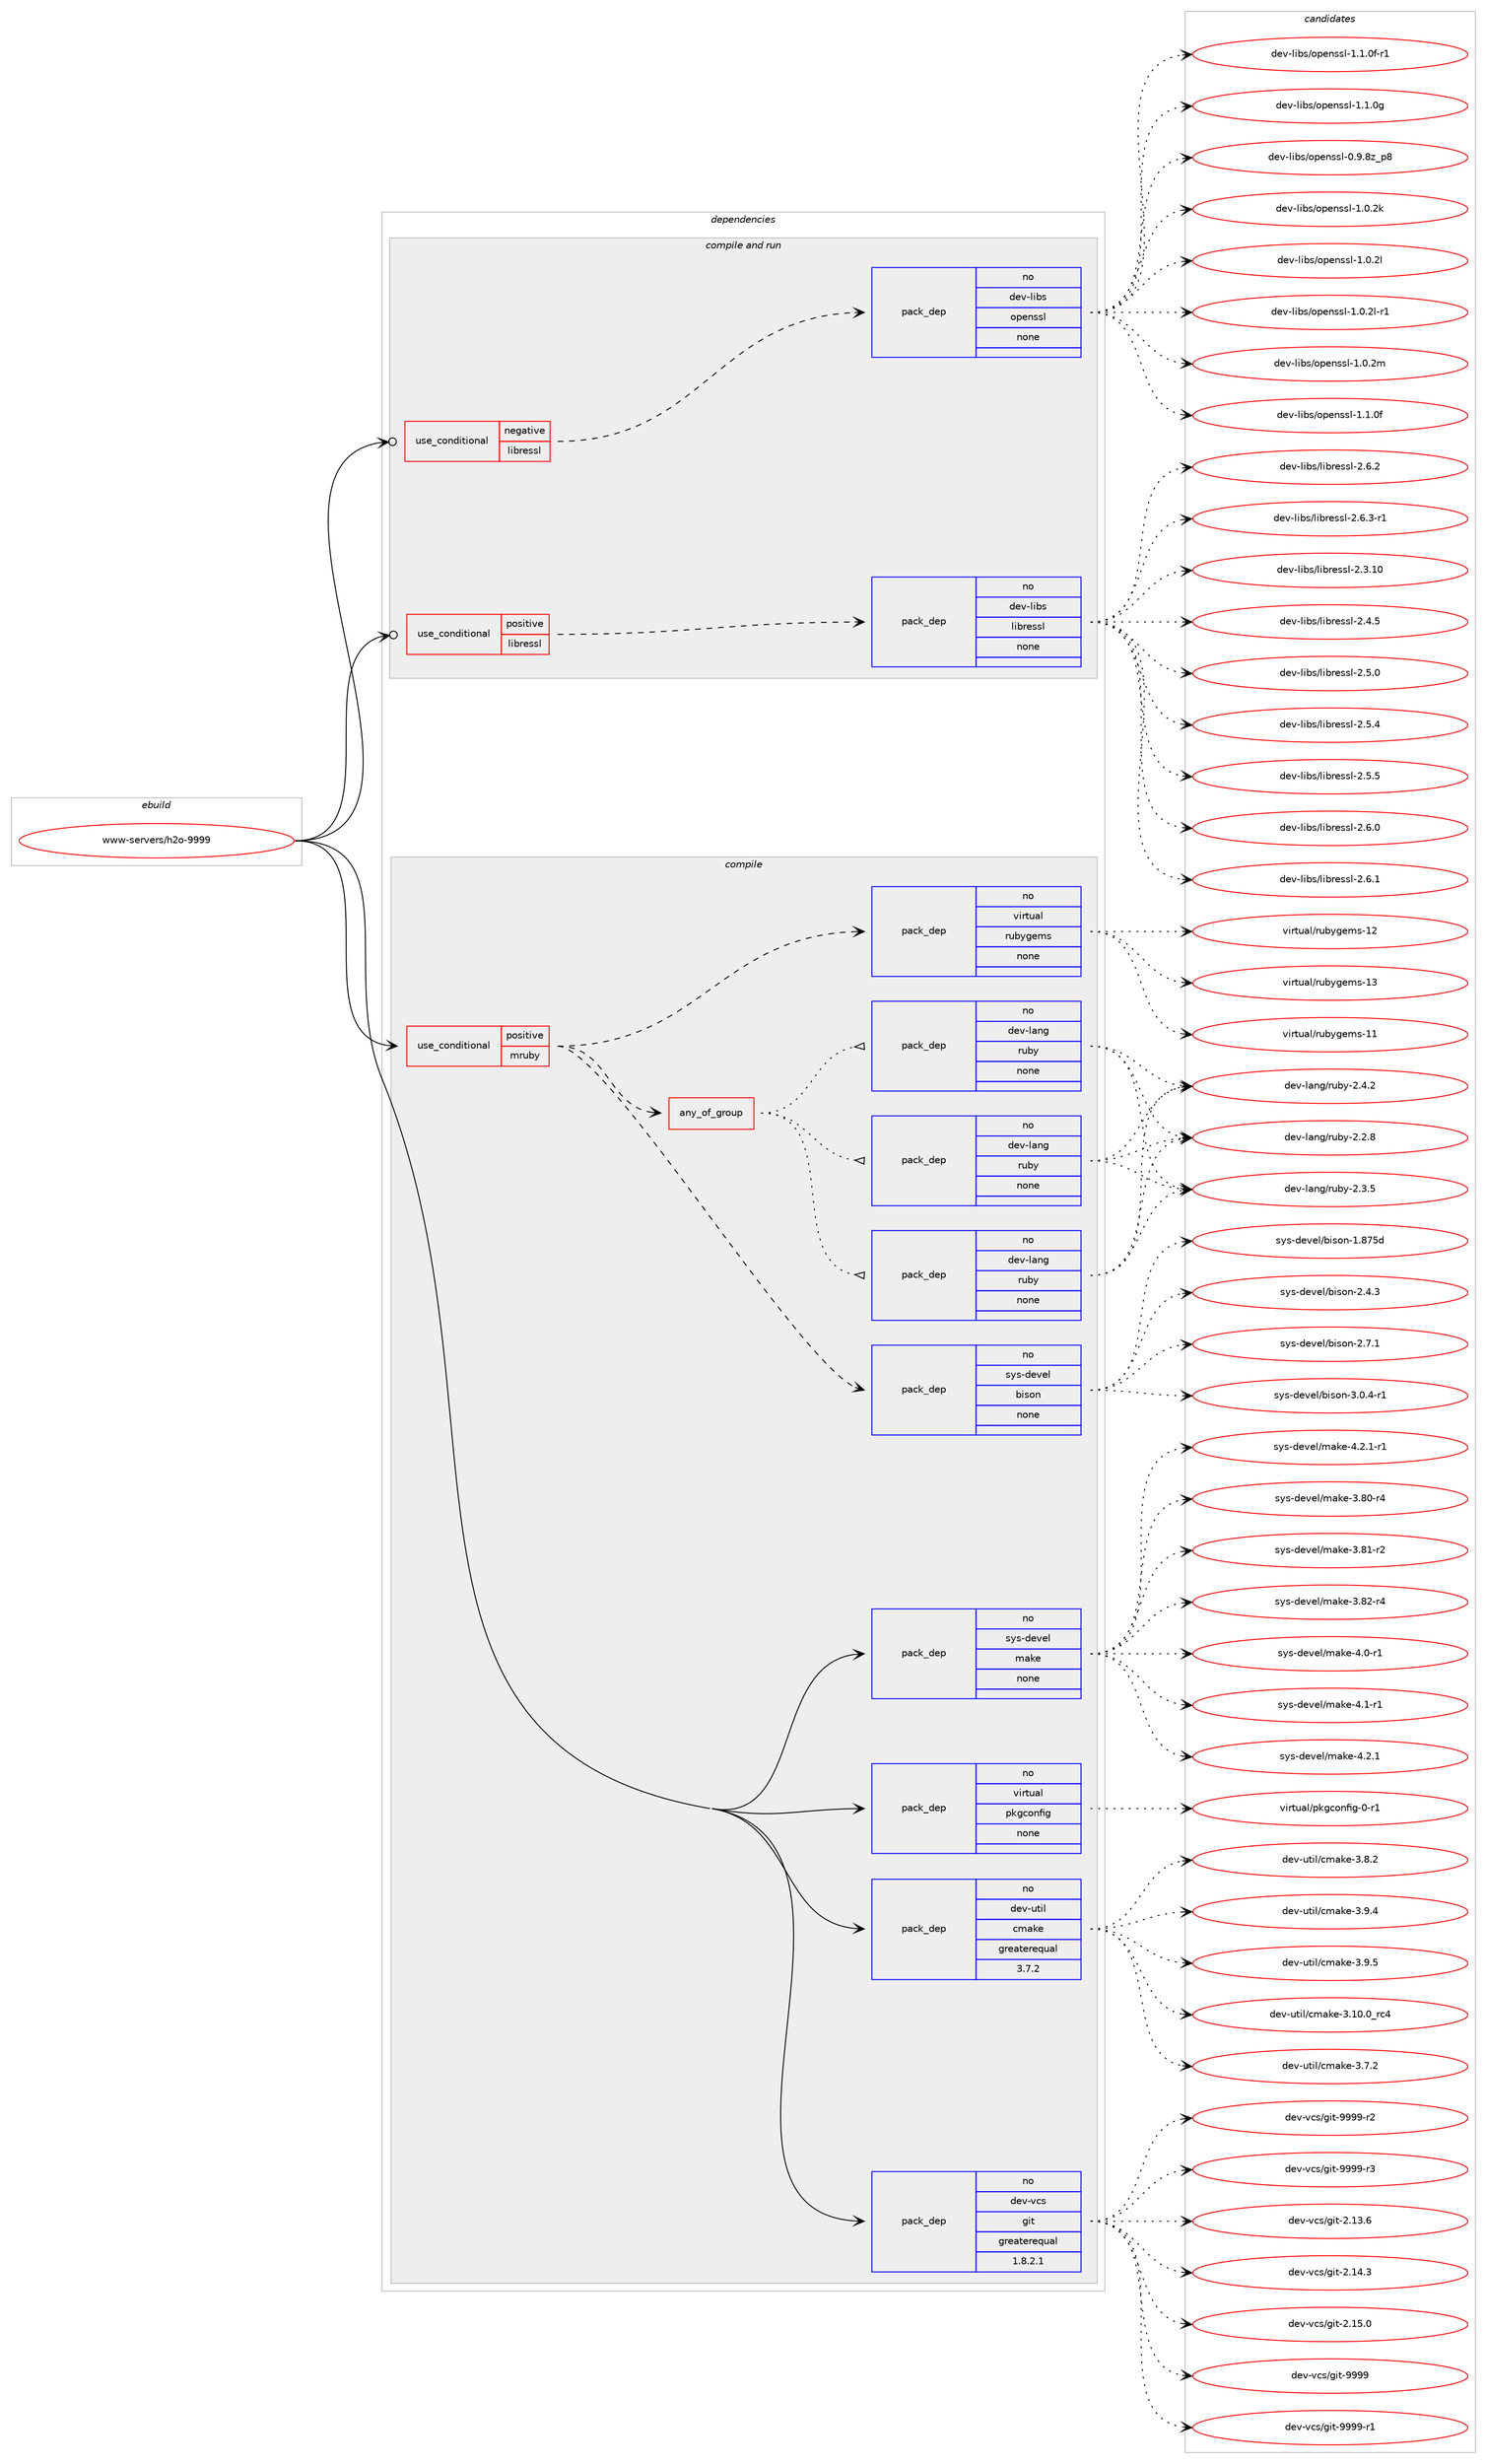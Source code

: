 digraph prolog {

# *************
# Graph options
# *************

newrank=true;
concentrate=true;
compound=true;
graph [rankdir=LR,fontname=Helvetica,fontsize=10,ranksep=1.5];#, ranksep=2.5, nodesep=0.2];
edge  [arrowhead=vee];
node  [fontname=Helvetica,fontsize=10];

# **********
# The ebuild
# **********

subgraph cluster_leftcol {
color=gray;
rank=same;
label=<<i>ebuild</i>>;
id [label="www-servers/h2o-9999", color=red, width=4, href="../www-servers/h2o-9999.svg"];
}

# ****************
# The dependencies
# ****************

subgraph cluster_midcol {
color=gray;
label=<<i>dependencies</i>>;
subgraph cluster_compile {
fillcolor="#eeeeee";
style=filled;
label=<<i>compile</i>>;
subgraph cond120599 {
dependency506787 [label=<<TABLE BORDER="0" CELLBORDER="1" CELLSPACING="0" CELLPADDING="4"><TR><TD ROWSPAN="3" CELLPADDING="10">use_conditional</TD></TR><TR><TD>positive</TD></TR><TR><TD>mruby</TD></TR></TABLE>>, shape=none, color=red];
subgraph pack376888 {
dependency506788 [label=<<TABLE BORDER="0" CELLBORDER="1" CELLSPACING="0" CELLPADDING="4" WIDTH="220"><TR><TD ROWSPAN="6" CELLPADDING="30">pack_dep</TD></TR><TR><TD WIDTH="110">no</TD></TR><TR><TD>sys-devel</TD></TR><TR><TD>bison</TD></TR><TR><TD>none</TD></TR><TR><TD></TD></TR></TABLE>>, shape=none, color=blue];
}
dependency506787:e -> dependency506788:w [weight=20,style="dashed",arrowhead="vee"];
subgraph any8965 {
dependency506789 [label=<<TABLE BORDER="0" CELLBORDER="1" CELLSPACING="0" CELLPADDING="4"><TR><TD CELLPADDING="10">any_of_group</TD></TR></TABLE>>, shape=none, color=red];subgraph pack376889 {
dependency506790 [label=<<TABLE BORDER="0" CELLBORDER="1" CELLSPACING="0" CELLPADDING="4" WIDTH="220"><TR><TD ROWSPAN="6" CELLPADDING="30">pack_dep</TD></TR><TR><TD WIDTH="110">no</TD></TR><TR><TD>dev-lang</TD></TR><TR><TD>ruby</TD></TR><TR><TD>none</TD></TR><TR><TD></TD></TR></TABLE>>, shape=none, color=blue];
}
dependency506789:e -> dependency506790:w [weight=20,style="dotted",arrowhead="oinv"];
subgraph pack376890 {
dependency506791 [label=<<TABLE BORDER="0" CELLBORDER="1" CELLSPACING="0" CELLPADDING="4" WIDTH="220"><TR><TD ROWSPAN="6" CELLPADDING="30">pack_dep</TD></TR><TR><TD WIDTH="110">no</TD></TR><TR><TD>dev-lang</TD></TR><TR><TD>ruby</TD></TR><TR><TD>none</TD></TR><TR><TD></TD></TR></TABLE>>, shape=none, color=blue];
}
dependency506789:e -> dependency506791:w [weight=20,style="dotted",arrowhead="oinv"];
subgraph pack376891 {
dependency506792 [label=<<TABLE BORDER="0" CELLBORDER="1" CELLSPACING="0" CELLPADDING="4" WIDTH="220"><TR><TD ROWSPAN="6" CELLPADDING="30">pack_dep</TD></TR><TR><TD WIDTH="110">no</TD></TR><TR><TD>dev-lang</TD></TR><TR><TD>ruby</TD></TR><TR><TD>none</TD></TR><TR><TD></TD></TR></TABLE>>, shape=none, color=blue];
}
dependency506789:e -> dependency506792:w [weight=20,style="dotted",arrowhead="oinv"];
}
dependency506787:e -> dependency506789:w [weight=20,style="dashed",arrowhead="vee"];
subgraph pack376892 {
dependency506793 [label=<<TABLE BORDER="0" CELLBORDER="1" CELLSPACING="0" CELLPADDING="4" WIDTH="220"><TR><TD ROWSPAN="6" CELLPADDING="30">pack_dep</TD></TR><TR><TD WIDTH="110">no</TD></TR><TR><TD>virtual</TD></TR><TR><TD>rubygems</TD></TR><TR><TD>none</TD></TR><TR><TD></TD></TR></TABLE>>, shape=none, color=blue];
}
dependency506787:e -> dependency506793:w [weight=20,style="dashed",arrowhead="vee"];
}
id:e -> dependency506787:w [weight=20,style="solid",arrowhead="vee"];
subgraph pack376893 {
dependency506794 [label=<<TABLE BORDER="0" CELLBORDER="1" CELLSPACING="0" CELLPADDING="4" WIDTH="220"><TR><TD ROWSPAN="6" CELLPADDING="30">pack_dep</TD></TR><TR><TD WIDTH="110">no</TD></TR><TR><TD>dev-util</TD></TR><TR><TD>cmake</TD></TR><TR><TD>greaterequal</TD></TR><TR><TD>3.7.2</TD></TR></TABLE>>, shape=none, color=blue];
}
id:e -> dependency506794:w [weight=20,style="solid",arrowhead="vee"];
subgraph pack376894 {
dependency506795 [label=<<TABLE BORDER="0" CELLBORDER="1" CELLSPACING="0" CELLPADDING="4" WIDTH="220"><TR><TD ROWSPAN="6" CELLPADDING="30">pack_dep</TD></TR><TR><TD WIDTH="110">no</TD></TR><TR><TD>dev-vcs</TD></TR><TR><TD>git</TD></TR><TR><TD>greaterequal</TD></TR><TR><TD>1.8.2.1</TD></TR></TABLE>>, shape=none, color=blue];
}
id:e -> dependency506795:w [weight=20,style="solid",arrowhead="vee"];
subgraph pack376895 {
dependency506796 [label=<<TABLE BORDER="0" CELLBORDER="1" CELLSPACING="0" CELLPADDING="4" WIDTH="220"><TR><TD ROWSPAN="6" CELLPADDING="30">pack_dep</TD></TR><TR><TD WIDTH="110">no</TD></TR><TR><TD>sys-devel</TD></TR><TR><TD>make</TD></TR><TR><TD>none</TD></TR><TR><TD></TD></TR></TABLE>>, shape=none, color=blue];
}
id:e -> dependency506796:w [weight=20,style="solid",arrowhead="vee"];
subgraph pack376896 {
dependency506797 [label=<<TABLE BORDER="0" CELLBORDER="1" CELLSPACING="0" CELLPADDING="4" WIDTH="220"><TR><TD ROWSPAN="6" CELLPADDING="30">pack_dep</TD></TR><TR><TD WIDTH="110">no</TD></TR><TR><TD>virtual</TD></TR><TR><TD>pkgconfig</TD></TR><TR><TD>none</TD></TR><TR><TD></TD></TR></TABLE>>, shape=none, color=blue];
}
id:e -> dependency506797:w [weight=20,style="solid",arrowhead="vee"];
}
subgraph cluster_compileandrun {
fillcolor="#eeeeee";
style=filled;
label=<<i>compile and run</i>>;
subgraph cond120600 {
dependency506798 [label=<<TABLE BORDER="0" CELLBORDER="1" CELLSPACING="0" CELLPADDING="4"><TR><TD ROWSPAN="3" CELLPADDING="10">use_conditional</TD></TR><TR><TD>negative</TD></TR><TR><TD>libressl</TD></TR></TABLE>>, shape=none, color=red];
subgraph pack376897 {
dependency506799 [label=<<TABLE BORDER="0" CELLBORDER="1" CELLSPACING="0" CELLPADDING="4" WIDTH="220"><TR><TD ROWSPAN="6" CELLPADDING="30">pack_dep</TD></TR><TR><TD WIDTH="110">no</TD></TR><TR><TD>dev-libs</TD></TR><TR><TD>openssl</TD></TR><TR><TD>none</TD></TR><TR><TD></TD></TR></TABLE>>, shape=none, color=blue];
}
dependency506798:e -> dependency506799:w [weight=20,style="dashed",arrowhead="vee"];
}
id:e -> dependency506798:w [weight=20,style="solid",arrowhead="odotvee"];
subgraph cond120601 {
dependency506800 [label=<<TABLE BORDER="0" CELLBORDER="1" CELLSPACING="0" CELLPADDING="4"><TR><TD ROWSPAN="3" CELLPADDING="10">use_conditional</TD></TR><TR><TD>positive</TD></TR><TR><TD>libressl</TD></TR></TABLE>>, shape=none, color=red];
subgraph pack376898 {
dependency506801 [label=<<TABLE BORDER="0" CELLBORDER="1" CELLSPACING="0" CELLPADDING="4" WIDTH="220"><TR><TD ROWSPAN="6" CELLPADDING="30">pack_dep</TD></TR><TR><TD WIDTH="110">no</TD></TR><TR><TD>dev-libs</TD></TR><TR><TD>libressl</TD></TR><TR><TD>none</TD></TR><TR><TD></TD></TR></TABLE>>, shape=none, color=blue];
}
dependency506800:e -> dependency506801:w [weight=20,style="dashed",arrowhead="vee"];
}
id:e -> dependency506800:w [weight=20,style="solid",arrowhead="odotvee"];
}
subgraph cluster_run {
fillcolor="#eeeeee";
style=filled;
label=<<i>run</i>>;
}
}

# **************
# The candidates
# **************

subgraph cluster_choices {
rank=same;
color=gray;
label=<<i>candidates</i>>;

subgraph choice376888 {
color=black;
nodesep=1;
choice115121115451001011181011084798105115111110454946565553100 [label="sys-devel/bison-1.875d", color=red, width=4,href="../sys-devel/bison-1.875d.svg"];
choice115121115451001011181011084798105115111110455046524651 [label="sys-devel/bison-2.4.3", color=red, width=4,href="../sys-devel/bison-2.4.3.svg"];
choice115121115451001011181011084798105115111110455046554649 [label="sys-devel/bison-2.7.1", color=red, width=4,href="../sys-devel/bison-2.7.1.svg"];
choice1151211154510010111810110847981051151111104551464846524511449 [label="sys-devel/bison-3.0.4-r1", color=red, width=4,href="../sys-devel/bison-3.0.4-r1.svg"];
dependency506788:e -> choice115121115451001011181011084798105115111110454946565553100:w [style=dotted,weight="100"];
dependency506788:e -> choice115121115451001011181011084798105115111110455046524651:w [style=dotted,weight="100"];
dependency506788:e -> choice115121115451001011181011084798105115111110455046554649:w [style=dotted,weight="100"];
dependency506788:e -> choice1151211154510010111810110847981051151111104551464846524511449:w [style=dotted,weight="100"];
}
subgraph choice376889 {
color=black;
nodesep=1;
choice10010111845108971101034711411798121455046504656 [label="dev-lang/ruby-2.2.8", color=red, width=4,href="../dev-lang/ruby-2.2.8.svg"];
choice10010111845108971101034711411798121455046514653 [label="dev-lang/ruby-2.3.5", color=red, width=4,href="../dev-lang/ruby-2.3.5.svg"];
choice10010111845108971101034711411798121455046524650 [label="dev-lang/ruby-2.4.2", color=red, width=4,href="../dev-lang/ruby-2.4.2.svg"];
dependency506790:e -> choice10010111845108971101034711411798121455046504656:w [style=dotted,weight="100"];
dependency506790:e -> choice10010111845108971101034711411798121455046514653:w [style=dotted,weight="100"];
dependency506790:e -> choice10010111845108971101034711411798121455046524650:w [style=dotted,weight="100"];
}
subgraph choice376890 {
color=black;
nodesep=1;
choice10010111845108971101034711411798121455046504656 [label="dev-lang/ruby-2.2.8", color=red, width=4,href="../dev-lang/ruby-2.2.8.svg"];
choice10010111845108971101034711411798121455046514653 [label="dev-lang/ruby-2.3.5", color=red, width=4,href="../dev-lang/ruby-2.3.5.svg"];
choice10010111845108971101034711411798121455046524650 [label="dev-lang/ruby-2.4.2", color=red, width=4,href="../dev-lang/ruby-2.4.2.svg"];
dependency506791:e -> choice10010111845108971101034711411798121455046504656:w [style=dotted,weight="100"];
dependency506791:e -> choice10010111845108971101034711411798121455046514653:w [style=dotted,weight="100"];
dependency506791:e -> choice10010111845108971101034711411798121455046524650:w [style=dotted,weight="100"];
}
subgraph choice376891 {
color=black;
nodesep=1;
choice10010111845108971101034711411798121455046504656 [label="dev-lang/ruby-2.2.8", color=red, width=4,href="../dev-lang/ruby-2.2.8.svg"];
choice10010111845108971101034711411798121455046514653 [label="dev-lang/ruby-2.3.5", color=red, width=4,href="../dev-lang/ruby-2.3.5.svg"];
choice10010111845108971101034711411798121455046524650 [label="dev-lang/ruby-2.4.2", color=red, width=4,href="../dev-lang/ruby-2.4.2.svg"];
dependency506792:e -> choice10010111845108971101034711411798121455046504656:w [style=dotted,weight="100"];
dependency506792:e -> choice10010111845108971101034711411798121455046514653:w [style=dotted,weight="100"];
dependency506792:e -> choice10010111845108971101034711411798121455046524650:w [style=dotted,weight="100"];
}
subgraph choice376892 {
color=black;
nodesep=1;
choice118105114116117971084711411798121103101109115454949 [label="virtual/rubygems-11", color=red, width=4,href="../virtual/rubygems-11.svg"];
choice118105114116117971084711411798121103101109115454950 [label="virtual/rubygems-12", color=red, width=4,href="../virtual/rubygems-12.svg"];
choice118105114116117971084711411798121103101109115454951 [label="virtual/rubygems-13", color=red, width=4,href="../virtual/rubygems-13.svg"];
dependency506793:e -> choice118105114116117971084711411798121103101109115454949:w [style=dotted,weight="100"];
dependency506793:e -> choice118105114116117971084711411798121103101109115454950:w [style=dotted,weight="100"];
dependency506793:e -> choice118105114116117971084711411798121103101109115454951:w [style=dotted,weight="100"];
}
subgraph choice376893 {
color=black;
nodesep=1;
choice1001011184511711610510847991099710710145514649484648951149952 [label="dev-util/cmake-3.10.0_rc4", color=red, width=4,href="../dev-util/cmake-3.10.0_rc4.svg"];
choice10010111845117116105108479910997107101455146554650 [label="dev-util/cmake-3.7.2", color=red, width=4,href="../dev-util/cmake-3.7.2.svg"];
choice10010111845117116105108479910997107101455146564650 [label="dev-util/cmake-3.8.2", color=red, width=4,href="../dev-util/cmake-3.8.2.svg"];
choice10010111845117116105108479910997107101455146574652 [label="dev-util/cmake-3.9.4", color=red, width=4,href="../dev-util/cmake-3.9.4.svg"];
choice10010111845117116105108479910997107101455146574653 [label="dev-util/cmake-3.9.5", color=red, width=4,href="../dev-util/cmake-3.9.5.svg"];
dependency506794:e -> choice1001011184511711610510847991099710710145514649484648951149952:w [style=dotted,weight="100"];
dependency506794:e -> choice10010111845117116105108479910997107101455146554650:w [style=dotted,weight="100"];
dependency506794:e -> choice10010111845117116105108479910997107101455146564650:w [style=dotted,weight="100"];
dependency506794:e -> choice10010111845117116105108479910997107101455146574652:w [style=dotted,weight="100"];
dependency506794:e -> choice10010111845117116105108479910997107101455146574653:w [style=dotted,weight="100"];
}
subgraph choice376894 {
color=black;
nodesep=1;
choice10010111845118991154710310511645504649514654 [label="dev-vcs/git-2.13.6", color=red, width=4,href="../dev-vcs/git-2.13.6.svg"];
choice10010111845118991154710310511645504649524651 [label="dev-vcs/git-2.14.3", color=red, width=4,href="../dev-vcs/git-2.14.3.svg"];
choice10010111845118991154710310511645504649534648 [label="dev-vcs/git-2.15.0", color=red, width=4,href="../dev-vcs/git-2.15.0.svg"];
choice1001011184511899115471031051164557575757 [label="dev-vcs/git-9999", color=red, width=4,href="../dev-vcs/git-9999.svg"];
choice10010111845118991154710310511645575757574511449 [label="dev-vcs/git-9999-r1", color=red, width=4,href="../dev-vcs/git-9999-r1.svg"];
choice10010111845118991154710310511645575757574511450 [label="dev-vcs/git-9999-r2", color=red, width=4,href="../dev-vcs/git-9999-r2.svg"];
choice10010111845118991154710310511645575757574511451 [label="dev-vcs/git-9999-r3", color=red, width=4,href="../dev-vcs/git-9999-r3.svg"];
dependency506795:e -> choice10010111845118991154710310511645504649514654:w [style=dotted,weight="100"];
dependency506795:e -> choice10010111845118991154710310511645504649524651:w [style=dotted,weight="100"];
dependency506795:e -> choice10010111845118991154710310511645504649534648:w [style=dotted,weight="100"];
dependency506795:e -> choice1001011184511899115471031051164557575757:w [style=dotted,weight="100"];
dependency506795:e -> choice10010111845118991154710310511645575757574511449:w [style=dotted,weight="100"];
dependency506795:e -> choice10010111845118991154710310511645575757574511450:w [style=dotted,weight="100"];
dependency506795:e -> choice10010111845118991154710310511645575757574511451:w [style=dotted,weight="100"];
}
subgraph choice376895 {
color=black;
nodesep=1;
choice11512111545100101118101108471099710710145514656484511452 [label="sys-devel/make-3.80-r4", color=red, width=4,href="../sys-devel/make-3.80-r4.svg"];
choice11512111545100101118101108471099710710145514656494511450 [label="sys-devel/make-3.81-r2", color=red, width=4,href="../sys-devel/make-3.81-r2.svg"];
choice11512111545100101118101108471099710710145514656504511452 [label="sys-devel/make-3.82-r4", color=red, width=4,href="../sys-devel/make-3.82-r4.svg"];
choice115121115451001011181011084710997107101455246484511449 [label="sys-devel/make-4.0-r1", color=red, width=4,href="../sys-devel/make-4.0-r1.svg"];
choice115121115451001011181011084710997107101455246494511449 [label="sys-devel/make-4.1-r1", color=red, width=4,href="../sys-devel/make-4.1-r1.svg"];
choice115121115451001011181011084710997107101455246504649 [label="sys-devel/make-4.2.1", color=red, width=4,href="../sys-devel/make-4.2.1.svg"];
choice1151211154510010111810110847109971071014552465046494511449 [label="sys-devel/make-4.2.1-r1", color=red, width=4,href="../sys-devel/make-4.2.1-r1.svg"];
dependency506796:e -> choice11512111545100101118101108471099710710145514656484511452:w [style=dotted,weight="100"];
dependency506796:e -> choice11512111545100101118101108471099710710145514656494511450:w [style=dotted,weight="100"];
dependency506796:e -> choice11512111545100101118101108471099710710145514656504511452:w [style=dotted,weight="100"];
dependency506796:e -> choice115121115451001011181011084710997107101455246484511449:w [style=dotted,weight="100"];
dependency506796:e -> choice115121115451001011181011084710997107101455246494511449:w [style=dotted,weight="100"];
dependency506796:e -> choice115121115451001011181011084710997107101455246504649:w [style=dotted,weight="100"];
dependency506796:e -> choice1151211154510010111810110847109971071014552465046494511449:w [style=dotted,weight="100"];
}
subgraph choice376896 {
color=black;
nodesep=1;
choice11810511411611797108471121071039911111010210510345484511449 [label="virtual/pkgconfig-0-r1", color=red, width=4,href="../virtual/pkgconfig-0-r1.svg"];
dependency506797:e -> choice11810511411611797108471121071039911111010210510345484511449:w [style=dotted,weight="100"];
}
subgraph choice376897 {
color=black;
nodesep=1;
choice1001011184510810598115471111121011101151151084548465746561229511256 [label="dev-libs/openssl-0.9.8z_p8", color=red, width=4,href="../dev-libs/openssl-0.9.8z_p8.svg"];
choice100101118451081059811547111112101110115115108454946484650107 [label="dev-libs/openssl-1.0.2k", color=red, width=4,href="../dev-libs/openssl-1.0.2k.svg"];
choice100101118451081059811547111112101110115115108454946484650108 [label="dev-libs/openssl-1.0.2l", color=red, width=4,href="../dev-libs/openssl-1.0.2l.svg"];
choice1001011184510810598115471111121011101151151084549464846501084511449 [label="dev-libs/openssl-1.0.2l-r1", color=red, width=4,href="../dev-libs/openssl-1.0.2l-r1.svg"];
choice100101118451081059811547111112101110115115108454946484650109 [label="dev-libs/openssl-1.0.2m", color=red, width=4,href="../dev-libs/openssl-1.0.2m.svg"];
choice100101118451081059811547111112101110115115108454946494648102 [label="dev-libs/openssl-1.1.0f", color=red, width=4,href="../dev-libs/openssl-1.1.0f.svg"];
choice1001011184510810598115471111121011101151151084549464946481024511449 [label="dev-libs/openssl-1.1.0f-r1", color=red, width=4,href="../dev-libs/openssl-1.1.0f-r1.svg"];
choice100101118451081059811547111112101110115115108454946494648103 [label="dev-libs/openssl-1.1.0g", color=red, width=4,href="../dev-libs/openssl-1.1.0g.svg"];
dependency506799:e -> choice1001011184510810598115471111121011101151151084548465746561229511256:w [style=dotted,weight="100"];
dependency506799:e -> choice100101118451081059811547111112101110115115108454946484650107:w [style=dotted,weight="100"];
dependency506799:e -> choice100101118451081059811547111112101110115115108454946484650108:w [style=dotted,weight="100"];
dependency506799:e -> choice1001011184510810598115471111121011101151151084549464846501084511449:w [style=dotted,weight="100"];
dependency506799:e -> choice100101118451081059811547111112101110115115108454946484650109:w [style=dotted,weight="100"];
dependency506799:e -> choice100101118451081059811547111112101110115115108454946494648102:w [style=dotted,weight="100"];
dependency506799:e -> choice1001011184510810598115471111121011101151151084549464946481024511449:w [style=dotted,weight="100"];
dependency506799:e -> choice100101118451081059811547111112101110115115108454946494648103:w [style=dotted,weight="100"];
}
subgraph choice376898 {
color=black;
nodesep=1;
choice1001011184510810598115471081059811410111511510845504651464948 [label="dev-libs/libressl-2.3.10", color=red, width=4,href="../dev-libs/libressl-2.3.10.svg"];
choice10010111845108105981154710810598114101115115108455046524653 [label="dev-libs/libressl-2.4.5", color=red, width=4,href="../dev-libs/libressl-2.4.5.svg"];
choice10010111845108105981154710810598114101115115108455046534648 [label="dev-libs/libressl-2.5.0", color=red, width=4,href="../dev-libs/libressl-2.5.0.svg"];
choice10010111845108105981154710810598114101115115108455046534652 [label="dev-libs/libressl-2.5.4", color=red, width=4,href="../dev-libs/libressl-2.5.4.svg"];
choice10010111845108105981154710810598114101115115108455046534653 [label="dev-libs/libressl-2.5.5", color=red, width=4,href="../dev-libs/libressl-2.5.5.svg"];
choice10010111845108105981154710810598114101115115108455046544648 [label="dev-libs/libressl-2.6.0", color=red, width=4,href="../dev-libs/libressl-2.6.0.svg"];
choice10010111845108105981154710810598114101115115108455046544649 [label="dev-libs/libressl-2.6.1", color=red, width=4,href="../dev-libs/libressl-2.6.1.svg"];
choice10010111845108105981154710810598114101115115108455046544650 [label="dev-libs/libressl-2.6.2", color=red, width=4,href="../dev-libs/libressl-2.6.2.svg"];
choice100101118451081059811547108105981141011151151084550465446514511449 [label="dev-libs/libressl-2.6.3-r1", color=red, width=4,href="../dev-libs/libressl-2.6.3-r1.svg"];
dependency506801:e -> choice1001011184510810598115471081059811410111511510845504651464948:w [style=dotted,weight="100"];
dependency506801:e -> choice10010111845108105981154710810598114101115115108455046524653:w [style=dotted,weight="100"];
dependency506801:e -> choice10010111845108105981154710810598114101115115108455046534648:w [style=dotted,weight="100"];
dependency506801:e -> choice10010111845108105981154710810598114101115115108455046534652:w [style=dotted,weight="100"];
dependency506801:e -> choice10010111845108105981154710810598114101115115108455046534653:w [style=dotted,weight="100"];
dependency506801:e -> choice10010111845108105981154710810598114101115115108455046544648:w [style=dotted,weight="100"];
dependency506801:e -> choice10010111845108105981154710810598114101115115108455046544649:w [style=dotted,weight="100"];
dependency506801:e -> choice10010111845108105981154710810598114101115115108455046544650:w [style=dotted,weight="100"];
dependency506801:e -> choice100101118451081059811547108105981141011151151084550465446514511449:w [style=dotted,weight="100"];
}
}

}
